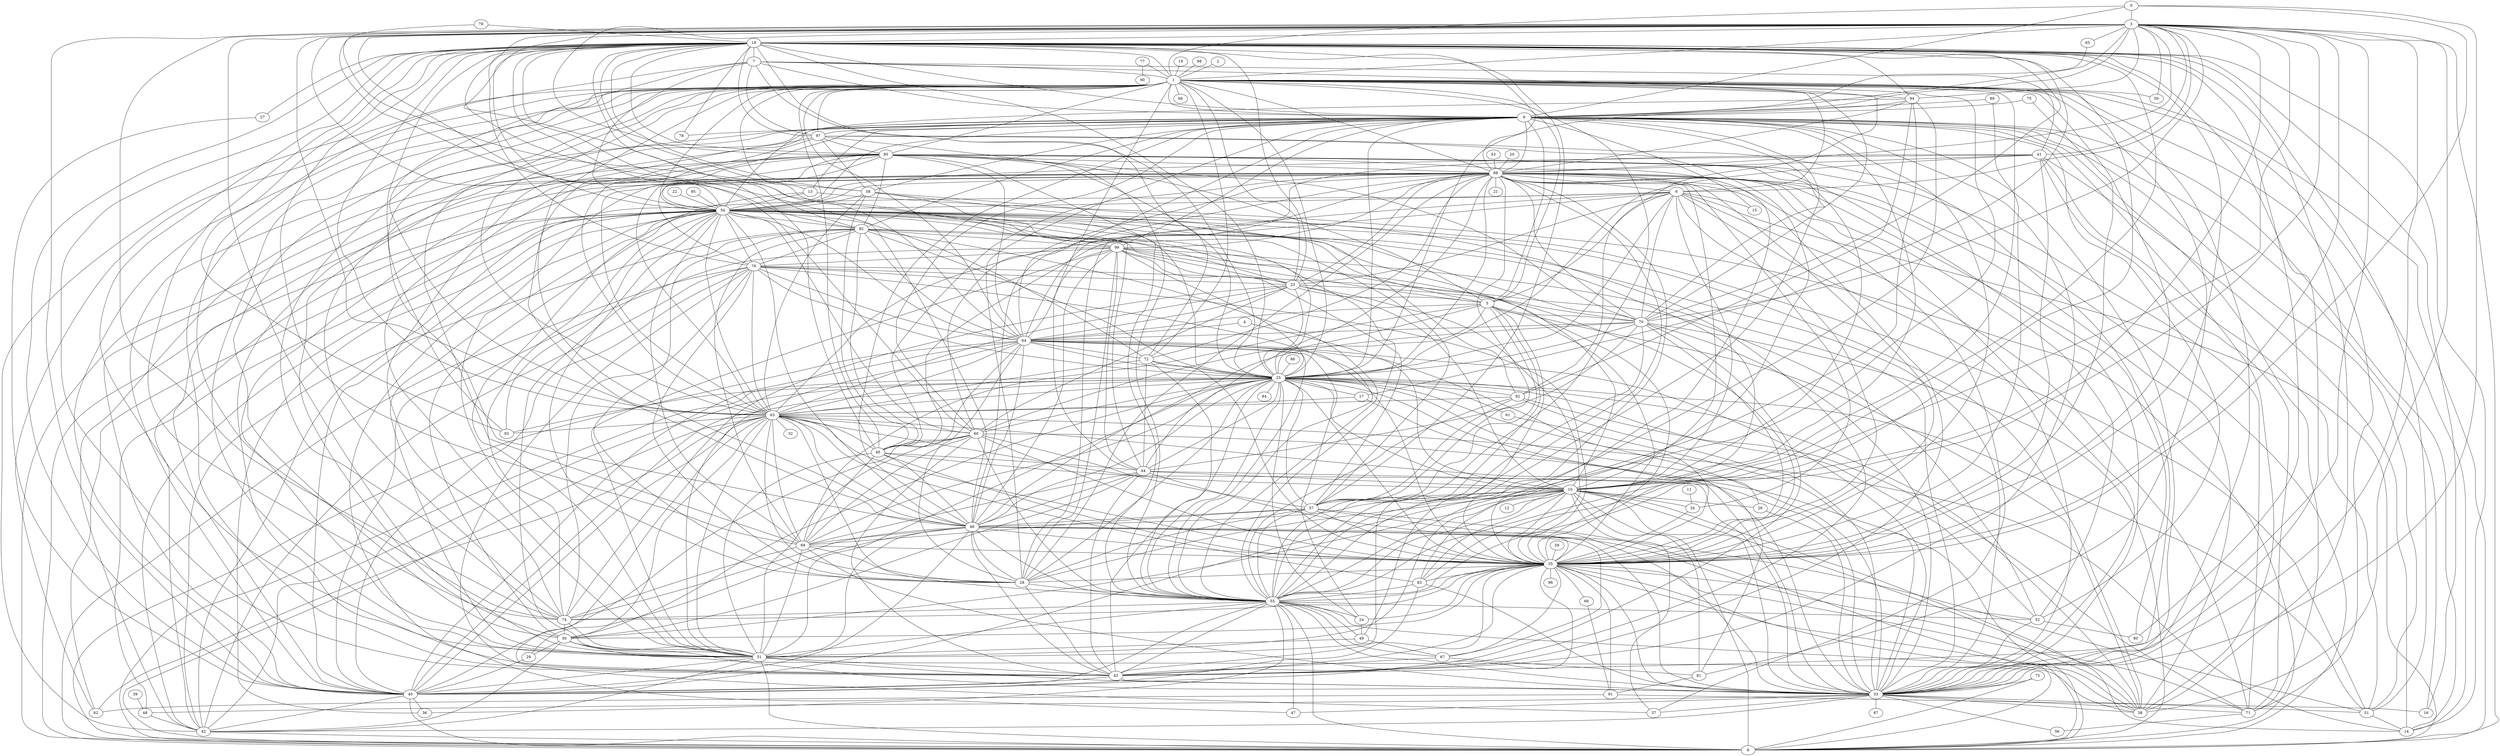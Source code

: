 graph G {
0;
1;
2;
3;
4;
5;
6;
7;
8;
9;
10;
11;
12;
13;
14;
15;
16;
17;
18;
19;
20;
21;
22;
23;
24;
25;
26;
27;
28;
29;
30;
31;
32;
33;
34;
35;
36;
37;
38;
39;
40;
41;
42;
43;
44;
45;
46;
47;
48;
49;
50;
51;
52;
53;
54;
55;
56;
57;
58;
59;
60;
61;
62;
63;
64;
65;
66;
67;
68;
69;
70;
71;
72;
73;
74;
75;
76;
77;
78;
79;
80;
81;
82;
83;
84;
85;
86;
87;
88;
89;
90;
91;
92;
93;
94;
95;
96;
97;
98;
99;
0--3 ;
0--33 ;
0--9 ;
1--54 ;
1--94 ;
1--9 ;
1--88 ;
1--18 ;
1--55 ;
1--42 ;
1--23 ;
1--30 ;
1--44 ;
1--69 ;
1--68 ;
1--57 ;
1--10 ;
1--64 ;
1--3 ;
1--70 ;
1--0 ;
1--33 ;
1--74 ;
1--50 ;
1--93 ;
1--72 ;
1--71 ;
1--45 ;
2--1 ;
3--85 ;
3--31 ;
3--70 ;
3--50 ;
3--94 ;
3--38 ;
3--65 ;
3--83 ;
3--33 ;
3--88 ;
3--74 ;
3--18 ;
3--44 ;
3--43 ;
3--60 ;
4--35 ;
4--64 ;
5--70 ;
5--99 ;
5--54 ;
5--25 ;
5--1 ;
5--85 ;
5--35 ;
5--69 ;
6--54 ;
6--1 ;
6--3 ;
6--15 ;
6--42 ;
6--5 ;
6--8 ;
6--10 ;
7--54 ;
7--97 ;
7--1 ;
7--41 ;
7--9 ;
7--74 ;
8--70 ;
8--1 ;
8--35 ;
8--40 ;
8--85 ;
8--64 ;
8--3 ;
8--76 ;
9--18 ;
9--88 ;
9--55 ;
9--13 ;
9--42 ;
9--14 ;
9--43 ;
9--64 ;
9--74 ;
9--28 ;
9--52 ;
9--3 ;
9--63 ;
9--97 ;
9--78 ;
9--5 ;
9--51 ;
9--40 ;
9--46 ;
9--16 ;
9--58 ;
9--60 ;
9--15 ;
10--28 ;
10--46 ;
10--31 ;
10--64 ;
10--14 ;
10--63 ;
10--23 ;
10--9 ;
10--37 ;
10--26 ;
10--54 ;
10--35 ;
10--30 ;
10--8 ;
10--38 ;
10--34 ;
10--57 ;
10--3 ;
10--12 ;
10--85 ;
11--34 ;
13--54 ;
13--1 ;
13--31 ;
13--8 ;
14--1 ;
14--18 ;
14--63 ;
16--18 ;
17--63 ;
17--18 ;
17--33 ;
18--88 ;
18--55 ;
18--27 ;
18--97 ;
18--78 ;
18--46 ;
18--31 ;
18--45 ;
18--38 ;
18--51 ;
18--74 ;
18--10 ;
18--82 ;
18--7 ;
18--69 ;
18--76 ;
18--64 ;
18--43 ;
18--80 ;
18--72 ;
19--1 ;
20--88 ;
22--54 ;
23--54 ;
23--25 ;
23--18 ;
23--6 ;
23--88 ;
23--74 ;
23--82 ;
23--99 ;
23--70 ;
23--5 ;
24--35 ;
24--25 ;
24--49 ;
25--1 ;
25--54 ;
25--33 ;
25--9 ;
25--18 ;
25--88 ;
25--55 ;
25--70 ;
25--76 ;
25--3 ;
25--40 ;
25--31 ;
25--26 ;
25--30 ;
25--63 ;
25--92 ;
25--84 ;
25--82 ;
25--93 ;
25--61 ;
25--10 ;
25--38 ;
25--43 ;
25--28 ;
25--7 ;
25--17 ;
25--8 ;
25--99 ;
25--6 ;
25--44 ;
25--52 ;
26--33 ;
27--40 ;
28--76 ;
28--54 ;
28--88 ;
28--57 ;
28--55 ;
28--82 ;
28--69 ;
28--43 ;
29--40 ;
29--46 ;
30--38 ;
30--33 ;
30--31 ;
30--29 ;
30--44 ;
31--64 ;
31--40 ;
31--46 ;
31--43 ;
31--69 ;
31--1 ;
31--8 ;
31--54 ;
31--63 ;
31--42 ;
31--55 ;
31--9 ;
31--88 ;
31--45 ;
31--33 ;
33--9 ;
33--88 ;
33--18 ;
33--37 ;
33--63 ;
33--83 ;
33--71 ;
33--46 ;
33--69 ;
33--38 ;
33--10 ;
33--97 ;
33--92 ;
33--85 ;
33--64 ;
33--51 ;
33--42 ;
33--55 ;
33--87 ;
33--6 ;
33--47 ;
33--57 ;
33--70 ;
33--48 ;
34--35 ;
34--88 ;
35--25 ;
35--1 ;
35--54 ;
35--33 ;
35--9 ;
35--88 ;
35--18 ;
35--28 ;
35--23 ;
35--6 ;
35--45 ;
35--46 ;
35--31 ;
35--96 ;
35--40 ;
35--85 ;
35--99 ;
35--44 ;
35--72 ;
35--83 ;
35--52 ;
35--0 ;
35--38 ;
35--30 ;
35--3 ;
35--67 ;
35--66 ;
35--70 ;
36--54 ;
37--88 ;
37--76 ;
38--9 ;
38--5 ;
39--48 ;
40--88 ;
40--18 ;
40--55 ;
40--10 ;
40--3 ;
40--1 ;
40--36 ;
40--46 ;
40--76 ;
40--42 ;
40--99 ;
41--88 ;
41--25 ;
41--28 ;
41--54 ;
41--14 ;
41--35 ;
41--71 ;
41--51 ;
41--3 ;
42--54 ;
42--76 ;
42--8 ;
42--30 ;
42--25 ;
42--88 ;
42--82 ;
43--40 ;
43--35 ;
43--70 ;
43--46 ;
43--33 ;
43--60 ;
43--1 ;
43--99 ;
43--5 ;
44--72 ;
44--46 ;
44--43 ;
44--10 ;
44--88 ;
44--70 ;
44--99 ;
44--33 ;
44--69 ;
45--63 ;
45--6 ;
45--64 ;
45--33 ;
45--44 ;
46--1 ;
46--99 ;
46--88 ;
46--3 ;
46--25 ;
46--28 ;
46--64 ;
46--69 ;
46--54 ;
46--45 ;
46--7 ;
46--70 ;
46--38 ;
47--54 ;
48--42 ;
49--67 ;
49--31 ;
51--25 ;
51--46 ;
51--14 ;
52--33 ;
52--88 ;
52--80 ;
53--88 ;
54--33 ;
54--9 ;
54--18 ;
54--70 ;
54--55 ;
54--88 ;
54--57 ;
54--38 ;
54--63 ;
54--8 ;
54--48 ;
54--40 ;
54--82 ;
54--60 ;
54--76 ;
54--74 ;
54--3 ;
54--51 ;
54--30 ;
54--69 ;
55--63 ;
55--10 ;
55--60 ;
55--8 ;
55--82 ;
55--47 ;
55--49 ;
55--24 ;
55--57 ;
55--76 ;
55--38 ;
55--72 ;
55--46 ;
55--74 ;
55--52 ;
55--3 ;
55--35 ;
55--85 ;
55--5 ;
55--43 ;
55--36 ;
55--94 ;
56--33 ;
57--92 ;
57--60 ;
57--5 ;
57--35 ;
57--46 ;
57--25 ;
57--18 ;
57--8 ;
58--92 ;
58--25 ;
58--18 ;
58--33 ;
58--54 ;
58--63 ;
58--45 ;
59--35 ;
60--8 ;
60--40 ;
60--5 ;
60--25 ;
60--31 ;
60--23 ;
60--35 ;
60--45 ;
61--33 ;
62--1 ;
62--54 ;
63--97 ;
63--3 ;
63--1 ;
63--35 ;
63--93 ;
63--30 ;
63--23 ;
63--46 ;
63--64 ;
63--28 ;
63--32 ;
63--60 ;
63--62 ;
63--43 ;
63--40 ;
63--85 ;
63--6 ;
63--18 ;
63--8 ;
63--72 ;
64--23 ;
64--24 ;
64--40 ;
64--55 ;
64--25 ;
64--35 ;
64--54 ;
64--5 ;
64--72 ;
64--76 ;
64--82 ;
64--28 ;
65--9 ;
66--91 ;
67--55 ;
67--81 ;
67--46 ;
67--43 ;
69--25 ;
69--63 ;
69--82 ;
69--35 ;
69--60 ;
69--45 ;
69--57 ;
70--55 ;
70--85 ;
70--18 ;
70--64 ;
70--9 ;
70--6 ;
70--88 ;
71--85 ;
71--35 ;
71--9 ;
71--92 ;
71--6 ;
71--56 ;
72--54 ;
72--25 ;
73--33 ;
73--8 ;
74--76 ;
74--30 ;
74--69 ;
74--46 ;
74--35 ;
74--31 ;
75--9 ;
75--35 ;
76--63 ;
76--35 ;
76--23 ;
76--52 ;
77--90 ;
77--1 ;
79--58 ;
79--18 ;
81--91 ;
81--25 ;
81--1 ;
81--10 ;
82--85 ;
82--99 ;
82--35 ;
82--31 ;
82--9 ;
82--76 ;
82--3 ;
82--45 ;
83--40 ;
83--63 ;
83--10 ;
83--55 ;
85--18 ;
85--54 ;
85--88 ;
85--43 ;
85--1 ;
85--74 ;
85--64 ;
85--40 ;
85--31 ;
85--25 ;
86--25 ;
88--55 ;
88--63 ;
88--10 ;
88--38 ;
88--21 ;
88--45 ;
88--99 ;
88--43 ;
88--64 ;
88--6 ;
88--72 ;
88--94 ;
88--8 ;
88--76 ;
88--49 ;
88--60 ;
88--80 ;
88--57 ;
89--9 ;
89--35 ;
91--35 ;
91--62 ;
91--16 ;
92--63 ;
92--55 ;
92--7 ;
93--54 ;
93--18 ;
94--83 ;
94--9 ;
94--92 ;
94--54 ;
94--18 ;
95--54 ;
97--35 ;
97--1 ;
97--55 ;
97--58 ;
97--85 ;
97--30 ;
98--1 ;
99--76 ;
99--18 ;
99--57 ;
99--64 ;
99--9 ;
99--31 ;
99--28 ;
}
